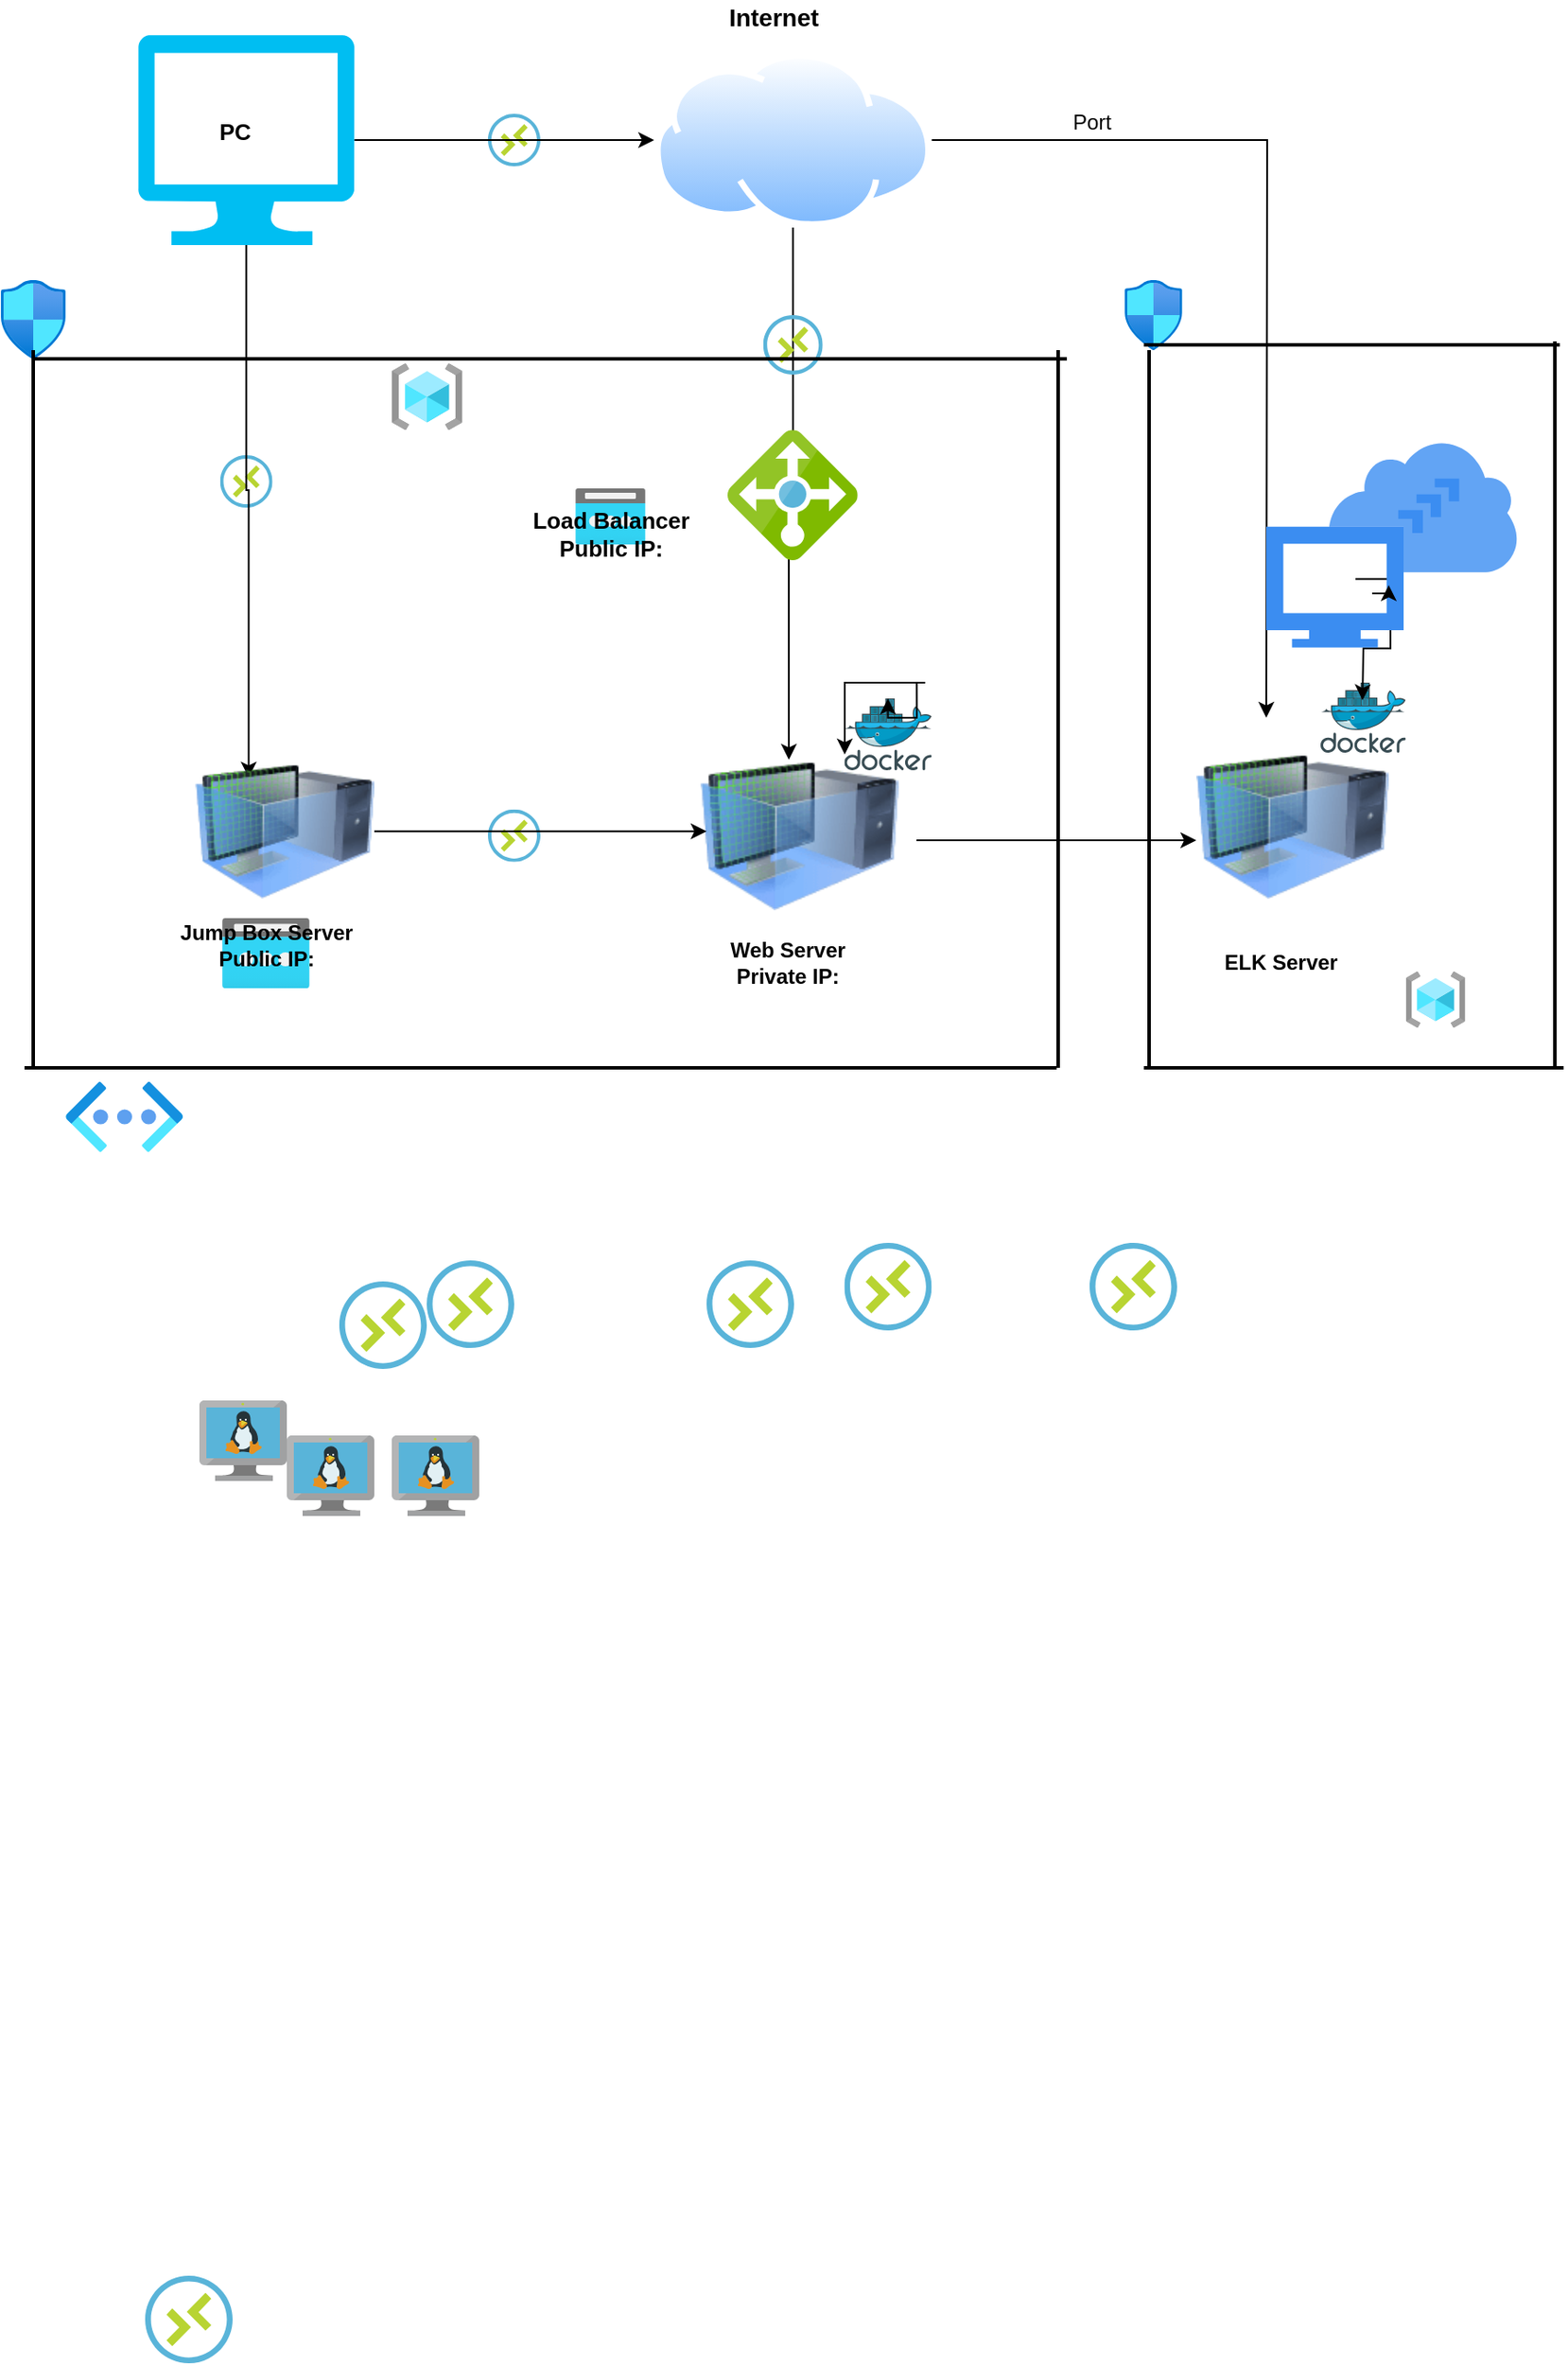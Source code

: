 <mxfile version="13.8.1" type="github">
  <diagram id="_djFatPEE--TtpkayFiW" name="Page-1">
    <mxGraphModel dx="1888" dy="1657" grid="1" gridSize="10" guides="1" tooltips="1" connect="1" arrows="1" fold="1" page="1" pageScale="1" pageWidth="850" pageHeight="1100" math="0" shadow="0">
      <root>
        <mxCell id="0" />
        <mxCell id="1" parent="0" />
        <mxCell id="9M_P33t2t9HVRRhfDuD--3" value="" style="aspect=fixed;html=1;points=[];align=center;image;fontSize=12;image=img/lib/azure2/networking/Virtual_Networks_Classic.svg;" vertex="1" parent="1">
          <mxGeometry x="-16.42" y="-182" width="67" height="40" as="geometry" />
        </mxCell>
        <mxCell id="9M_P33t2t9HVRRhfDuD--1" value="" style="aspect=fixed;html=1;points=[];align=center;image;fontSize=12;image=img/lib/azure2/networking/Public_IP_Addresses.svg;" vertex="1" parent="1">
          <mxGeometry x="275" y="-521" width="40" height="32" as="geometry" />
        </mxCell>
        <mxCell id="9M_P33t2t9HVRRhfDuD--2" value="" style="aspect=fixed;html=1;points=[];align=center;image;fontSize=12;image=img/lib/azure2/networking/Public_IP_Addresses.svg;" vertex="1" parent="1">
          <mxGeometry x="73" y="-275.45" width="50" height="40" as="geometry" />
        </mxCell>
        <mxCell id="9M_P33t2t9HVRRhfDuD--10" value="" style="aspect=fixed;html=1;points=[];align=center;image;fontSize=12;image=img/lib/mscae/VM_Linux.svg;fontFamily=Helvetica;whiteSpace=wrap;" vertex="1" parent="1">
          <mxGeometry x="60" width="50" height="46" as="geometry" />
        </mxCell>
        <mxCell id="9M_P33t2t9HVRRhfDuD--11" value="" style="aspect=fixed;html=1;points=[];align=center;image;fontSize=12;image=img/lib/mscae/VM_Linux.svg;" vertex="1" parent="1">
          <mxGeometry x="110" y="20" width="50" height="46" as="geometry" />
        </mxCell>
        <mxCell id="9M_P33t2t9HVRRhfDuD--12" value="" style="aspect=fixed;html=1;points=[];align=center;image;fontSize=12;image=img/lib/mscae/VM_Linux.svg;" vertex="1" parent="1">
          <mxGeometry x="170" y="20" width="50" height="46" as="geometry" />
        </mxCell>
        <mxCell id="9M_P33t2t9HVRRhfDuD--15" value="" style="aspect=fixed;html=1;points=[];align=center;image;fontSize=12;image=img/lib/mscae/Connections.svg;" vertex="1" parent="1">
          <mxGeometry x="71.81" y="-540" width="30" height="30" as="geometry" />
        </mxCell>
        <mxCell id="9M_P33t2t9HVRRhfDuD--16" value="" style="aspect=fixed;html=1;points=[];align=center;image;fontSize=12;image=img/lib/mscae/Connections.svg;" vertex="1" parent="1">
          <mxGeometry x="225" y="-735" width="30" height="30" as="geometry" />
        </mxCell>
        <mxCell id="9M_P33t2t9HVRRhfDuD--18" value="" style="aspect=fixed;html=1;points=[];align=center;image;fontSize=12;image=img/lib/mscae/Connections.svg;" vertex="1" parent="1">
          <mxGeometry x="350" y="-80" width="50" height="50" as="geometry" />
        </mxCell>
        <mxCell id="9M_P33t2t9HVRRhfDuD--19" value="" style="aspect=fixed;html=1;points=[];align=center;image;fontSize=12;image=img/lib/mscae/Connections.svg;" vertex="1" parent="1">
          <mxGeometry x="225" y="-337.58" width="30" height="30" as="geometry" />
        </mxCell>
        <mxCell id="9M_P33t2t9HVRRhfDuD--94" value="" style="edgeStyle=orthogonalEdgeStyle;rounded=0;orthogonalLoop=1;jettySize=auto;html=1;fontFamily=Helvetica;entryX=0.454;entryY=-0.01;entryDx=0;entryDy=0;entryPerimeter=0;exitX=0.5;exitY=1;exitDx=0;exitDy=0;" edge="1" parent="1" source="9M_P33t2t9HVRRhfDuD--37" target="9M_P33t2t9HVRRhfDuD--38">
          <mxGeometry relative="1" as="geometry" />
        </mxCell>
        <mxCell id="9M_P33t2t9HVRRhfDuD--20" value="" style="aspect=fixed;html=1;points=[];align=center;image;fontSize=12;image=img/lib/mscae/Connections.svg;" vertex="1" parent="1">
          <mxGeometry x="382.37" y="-620" width="34" height="34" as="geometry" />
        </mxCell>
        <mxCell id="9M_P33t2t9HVRRhfDuD--21" value="" style="aspect=fixed;html=1;points=[];align=center;image;fontSize=12;image=img/lib/mscae/Connections.svg;" vertex="1" parent="1">
          <mxGeometry x="428.73" y="-90" width="50" height="50" as="geometry" />
        </mxCell>
        <mxCell id="9M_P33t2t9HVRRhfDuD--22" value="" style="aspect=fixed;html=1;points=[];align=center;image;fontSize=12;image=img/lib/mscae/Connections.svg;" vertex="1" parent="1">
          <mxGeometry x="190" y="-80" width="50" height="50" as="geometry" />
        </mxCell>
        <mxCell id="9M_P33t2t9HVRRhfDuD--23" value="" style="aspect=fixed;html=1;points=[];align=center;image;fontSize=12;image=img/lib/mscae/Connections.svg;" vertex="1" parent="1">
          <mxGeometry x="140" y="-68" width="50" height="50" as="geometry" />
        </mxCell>
        <mxCell id="9M_P33t2t9HVRRhfDuD--24" value="" style="aspect=fixed;html=1;points=[];align=center;image;fontSize=12;image=img/lib/mscae/Connections.svg;" vertex="1" parent="1">
          <mxGeometry x="569" y="-90" width="50" height="50" as="geometry" />
        </mxCell>
        <mxCell id="9M_P33t2t9HVRRhfDuD--25" value="" style="aspect=fixed;html=1;points=[];align=center;image;fontSize=12;image=img/lib/mscae/Connections.svg;" vertex="1" parent="1">
          <mxGeometry x="29" y="500" width="50" height="50" as="geometry" />
        </mxCell>
        <mxCell id="9M_P33t2t9HVRRhfDuD--32" value="" style="aspect=fixed;html=1;points=[];align=center;image;fontSize=12;image=img/lib/azure2/general/Resource_Groups.svg;" vertex="1" parent="1">
          <mxGeometry x="170" y="-592.37" width="40.38" height="38" as="geometry" />
        </mxCell>
        <mxCell id="9M_P33t2t9HVRRhfDuD--33" value="" style="aspect=fixed;html=1;points=[];align=center;image;fontSize=12;image=img/lib/azure2/general/Resource_Groups.svg;strokeWidth=2;" vertex="1" parent="1">
          <mxGeometry x="749.78" y="-245" width="34" height="32" as="geometry" />
        </mxCell>
        <mxCell id="9M_P33t2t9HVRRhfDuD--34" value="" style="aspect=fixed;html=1;points=[];align=center;image;fontSize=12;image=img/lib/azure2/networking/Network_Security_Groups.svg;" vertex="1" parent="1">
          <mxGeometry x="589" y="-640" width="32.94" height="40" as="geometry" />
        </mxCell>
        <mxCell id="9M_P33t2t9HVRRhfDuD--35" value="" style="aspect=fixed;html=1;points=[];align=center;image;fontSize=12;image=img/lib/azure2/networking/Network_Security_Groups.svg;" vertex="1" parent="1">
          <mxGeometry x="-53.59" y="-640" width="37.17" height="45.13" as="geometry" />
        </mxCell>
        <mxCell id="9M_P33t2t9HVRRhfDuD--57" style="edgeStyle=orthogonalEdgeStyle;rounded=0;orthogonalLoop=1;jettySize=auto;html=1;exitX=1;exitY=0.5;exitDx=0;exitDy=0;exitPerimeter=0;entryX=0;entryY=0.5;entryDx=0;entryDy=0;fontFamily=Helvetica;" edge="1" parent="1" source="9M_P33t2t9HVRRhfDuD--36" target="9M_P33t2t9HVRRhfDuD--37">
          <mxGeometry relative="1" as="geometry">
            <Array as="points" />
          </mxGeometry>
        </mxCell>
        <mxCell id="9M_P33t2t9HVRRhfDuD--60" style="edgeStyle=orthogonalEdgeStyle;rounded=0;orthogonalLoop=1;jettySize=auto;html=1;entryX=0.298;entryY=0.222;entryDx=0;entryDy=0;entryPerimeter=0;fontFamily=Helvetica;" edge="1" parent="1" source="9M_P33t2t9HVRRhfDuD--36" target="9M_P33t2t9HVRRhfDuD--40">
          <mxGeometry relative="1" as="geometry">
            <Array as="points">
              <mxPoint x="87" y="-520" />
              <mxPoint x="88" y="-520" />
            </Array>
          </mxGeometry>
        </mxCell>
        <mxCell id="9M_P33t2t9HVRRhfDuD--36" value="" style="verticalLabelPosition=bottom;html=1;verticalAlign=top;align=center;strokeColor=none;fillColor=#00BEF2;shape=mxgraph.azure.computer;pointerEvents=1;fontFamily=Helvetica;" vertex="1" parent="1">
          <mxGeometry x="25" y="-780" width="123.62" height="120" as="geometry" />
        </mxCell>
        <mxCell id="9M_P33t2t9HVRRhfDuD--124" style="edgeStyle=orthogonalEdgeStyle;rounded=0;orthogonalLoop=1;jettySize=auto;html=1;fontFamily=Helvetica;" edge="1" parent="1" source="9M_P33t2t9HVRRhfDuD--37">
          <mxGeometry relative="1" as="geometry">
            <mxPoint x="670" y="-390" as="targetPoint" />
          </mxGeometry>
        </mxCell>
        <mxCell id="9M_P33t2t9HVRRhfDuD--37" value="" style="aspect=fixed;perimeter=ellipsePerimeter;html=1;align=center;shadow=0;dashed=0;spacingTop=3;image;image=img/lib/active_directory/internet_cloud.svg;fontFamily=Helvetica;" vertex="1" parent="1">
          <mxGeometry x="320" y="-770" width="158.73" height="100" as="geometry" />
        </mxCell>
        <mxCell id="9M_P33t2t9HVRRhfDuD--38" value="" style="image;html=1;image=img/lib/clip_art/computers/Virtual_Machine_128x128.png;fontFamily=Helvetica;direction=east;" vertex="1" parent="1">
          <mxGeometry x="336.37" y="-365.15" width="133.63" height="85.15" as="geometry" />
        </mxCell>
        <mxCell id="9M_P33t2t9HVRRhfDuD--39" value="" style="shape=image;html=1;verticalAlign=top;verticalLabelPosition=bottom;labelBackgroundColor=#ffffff;imageAspect=0;aspect=fixed;image=https://cdn3.iconfinder.com/data/icons/logos-brands-3/24/logo_brand_brands_logos_linux-128.png;fontFamily=Helvetica;" vertex="1" parent="1">
          <mxGeometry x="379.37" y="-336.58" width="34" height="34" as="geometry" />
        </mxCell>
        <mxCell id="9M_P33t2t9HVRRhfDuD--80" style="edgeStyle=orthogonalEdgeStyle;rounded=0;orthogonalLoop=1;jettySize=auto;html=1;entryX=0.102;entryY=0.47;entryDx=0;entryDy=0;entryPerimeter=0;fontFamily=Helvetica;" edge="1" parent="1" source="9M_P33t2t9HVRRhfDuD--40" target="9M_P33t2t9HVRRhfDuD--38">
          <mxGeometry relative="1" as="geometry" />
        </mxCell>
        <mxCell id="9M_P33t2t9HVRRhfDuD--40" value="" style="image;html=1;image=img/lib/clip_art/computers/Virtual_Machine_128x128.png;fontFamily=Helvetica;" vertex="1" parent="1">
          <mxGeometry x="57.71" y="-380.3" width="102.29" height="110.3" as="geometry" />
        </mxCell>
        <mxCell id="9M_P33t2t9HVRRhfDuD--41" value="" style="image;html=1;image=img/lib/clip_art/computers/Virtual_Machine_128x128.png;fontFamily=Helvetica;" vertex="1" parent="1">
          <mxGeometry x="630" y="-380.3" width="110" height="104.85" as="geometry" />
        </mxCell>
        <mxCell id="9M_P33t2t9HVRRhfDuD--42" value="" style="shape=image;html=1;verticalAlign=top;verticalLabelPosition=bottom;labelBackgroundColor=#ffffff;imageAspect=0;aspect=fixed;image=https://cdn3.iconfinder.com/data/icons/logos-brands-3/24/logo_brand_brands_logos_linux-128.png;fontFamily=Helvetica;" vertex="1" parent="1">
          <mxGeometry x="660" y="-342.58" width="40" height="40" as="geometry" />
        </mxCell>
        <mxCell id="9M_P33t2t9HVRRhfDuD--44" value="" style="aspect=fixed;html=1;points=[];align=center;image;fontSize=12;image=img/lib/mscae/Docker.svg;" vertex="1" parent="1">
          <mxGeometry x="428.73" y="-401" width="50" height="41" as="geometry" />
        </mxCell>
        <mxCell id="9M_P33t2t9HVRRhfDuD--45" value="" style="aspect=fixed;html=1;points=[];align=center;image;fontSize=12;image=img/lib/mscae/Docker.svg;" vertex="1" parent="1">
          <mxGeometry x="701" y="-410" width="48.78" height="40" as="geometry" />
        </mxCell>
        <mxCell id="9M_P33t2t9HVRRhfDuD--46" value="" style="shape=image;html=1;verticalAlign=top;verticalLabelPosition=bottom;labelBackgroundColor=#ffffff;imageAspect=0;aspect=fixed;image=https://cdn4.iconfinder.com/data/icons/logos-brands-5/24/elasticsearch-128.png;fontFamily=Helvetica;" vertex="1" parent="1">
          <mxGeometry x="680" y="-479.3" width="20" height="20" as="geometry" />
        </mxCell>
        <mxCell id="9M_P33t2t9HVRRhfDuD--86" value="" style="edgeStyle=orthogonalEdgeStyle;rounded=0;orthogonalLoop=1;jettySize=auto;html=1;fontFamily=Helvetica;" edge="1" parent="1" source="9M_P33t2t9HVRRhfDuD--48">
          <mxGeometry relative="1" as="geometry">
            <mxPoint x="725" y="-400" as="targetPoint" />
          </mxGeometry>
        </mxCell>
        <mxCell id="9M_P33t2t9HVRRhfDuD--48" value="" style="shape=image;html=1;verticalAlign=top;verticalLabelPosition=bottom;labelBackgroundColor=#ffffff;imageAspect=0;aspect=fixed;image=https://cdn4.iconfinder.com/data/icons/logos-brands-5/24/logstash-128.png;fontFamily=Helvetica;" vertex="1" parent="1">
          <mxGeometry x="701" y="-479.3" width="20" height="20" as="geometry" />
        </mxCell>
        <mxCell id="9M_P33t2t9HVRRhfDuD--49" value="" style="shape=image;html=1;verticalAlign=top;verticalLabelPosition=bottom;labelBackgroundColor=#ffffff;imageAspect=0;aspect=fixed;image=https://cdn4.iconfinder.com/data/icons/logos-brands-5/24/kibana-128.png;fontFamily=Helvetica;" vertex="1" parent="1">
          <mxGeometry x="721" y="-480" width="19" height="19" as="geometry" />
        </mxCell>
        <mxCell id="9M_P33t2t9HVRRhfDuD--61" style="edgeStyle=orthogonalEdgeStyle;rounded=0;orthogonalLoop=1;jettySize=auto;html=1;exitX=0.5;exitY=1;exitDx=0;exitDy=0;fontFamily=Helvetica;entryX=0.005;entryY=0.78;entryDx=0;entryDy=0;entryPerimeter=0;" edge="1" parent="1" source="9M_P33t2t9HVRRhfDuD--51" target="9M_P33t2t9HVRRhfDuD--44">
          <mxGeometry relative="1" as="geometry">
            <mxPoint x="475" y="-360" as="targetPoint" />
            <Array as="points">
              <mxPoint x="475" y="-410" />
              <mxPoint x="430" y="-410" />
            </Array>
          </mxGeometry>
        </mxCell>
        <mxCell id="9M_P33t2t9HVRRhfDuD--74" style="edgeStyle=orthogonalEdgeStyle;rounded=0;orthogonalLoop=1;jettySize=auto;html=1;exitX=0.5;exitY=1;exitDx=0;exitDy=0;fontFamily=Helvetica;" edge="1" parent="1" source="9M_P33t2t9HVRRhfDuD--51" target="9M_P33t2t9HVRRhfDuD--44">
          <mxGeometry relative="1" as="geometry" />
        </mxCell>
        <mxCell id="9M_P33t2t9HVRRhfDuD--51" value="" style="shape=image;html=1;verticalAlign=top;verticalLabelPosition=bottom;labelBackgroundColor=#ffffff;imageAspect=0;aspect=fixed;image=https://cdn0.iconfinder.com/data/icons/web-development-79/32/development_globe_sphere-128.png;fontFamily=Helvetica;" vertex="1" parent="1">
          <mxGeometry x="445.5" y="-459.3" width="49.3" height="49.3" as="geometry" />
        </mxCell>
        <mxCell id="9M_P33t2t9HVRRhfDuD--54" value="" style="html=1;aspect=fixed;strokeColor=none;shadow=0;align=center;verticalAlign=top;fillColor=#3B8DF1;shape=mxgraph.gcp2.internet_connection;fontFamily=Helvetica;" vertex="1" parent="1">
          <mxGeometry x="670" y="-550" width="144.39" height="119.85" as="geometry" />
        </mxCell>
        <mxCell id="9M_P33t2t9HVRRhfDuD--63" value="&lt;font style=&quot;font-size: 14px&quot;&gt;&lt;b&gt;Internet&lt;/b&gt;&lt;/font&gt;" style="text;html=1;resizable=0;autosize=1;align=center;verticalAlign=middle;points=[];fillColor=none;strokeColor=none;rounded=0;fontFamily=Helvetica;" vertex="1" parent="1">
          <mxGeometry x="353.37" y="-800" width="70" height="20" as="geometry" />
        </mxCell>
        <mxCell id="9M_P33t2t9HVRRhfDuD--64" value="&lt;font style=&quot;font-size: 13px&quot;&gt;&lt;b&gt;PC &lt;/b&gt;&lt;/font&gt;" style="text;html=1;resizable=0;autosize=1;align=center;verticalAlign=middle;points=[];fillColor=none;strokeColor=none;rounded=0;fontFamily=Helvetica;" vertex="1" parent="1">
          <mxGeometry x="65" y="-735" width="30" height="20" as="geometry" />
        </mxCell>
        <mxCell id="9M_P33t2t9HVRRhfDuD--66" value="&lt;div style=&quot;font-size: 13px&quot;&gt;&lt;font style=&quot;font-size: 13px&quot;&gt;Load Balancer &lt;br&gt;&lt;/font&gt;&lt;/div&gt;&lt;div style=&quot;font-size: 13px&quot;&gt;&lt;font style=&quot;font-size: 13px&quot;&gt;Public IP: &lt;/font&gt;&lt;br&gt;&lt;/div&gt;" style="text;html=1;resizable=0;autosize=1;align=center;verticalAlign=middle;points=[];fillColor=none;strokeColor=none;rounded=0;fontFamily=Helvetica;fontStyle=1" vertex="1" parent="1">
          <mxGeometry x="240" y="-510" width="110" height="30" as="geometry" />
        </mxCell>
        <mxCell id="9M_P33t2t9HVRRhfDuD--69" style="edgeStyle=orthogonalEdgeStyle;rounded=0;orthogonalLoop=1;jettySize=auto;html=1;exitX=0.5;exitY=1;exitDx=0;exitDy=0;entryX=1;entryY=0.75;entryDx=0;entryDy=0;fontFamily=Helvetica;" edge="1" parent="1" source="9M_P33t2t9HVRRhfDuD--49" target="9M_P33t2t9HVRRhfDuD--49">
          <mxGeometry relative="1" as="geometry" />
        </mxCell>
        <mxCell id="9M_P33t2t9HVRRhfDuD--75" value="&lt;div&gt;&lt;b&gt;Jump Box Server&lt;/b&gt;&lt;/div&gt;&lt;div&gt;&lt;b&gt;Public IP:&lt;br&gt;&lt;/b&gt;&lt;/div&gt;" style="text;html=1;resizable=0;autosize=1;align=center;verticalAlign=middle;points=[];fillColor=none;strokeColor=none;rounded=0;fontFamily=Helvetica;" vertex="1" parent="1">
          <mxGeometry x="43" y="-275" width="110" height="30" as="geometry" />
        </mxCell>
        <mxCell id="9M_P33t2t9HVRRhfDuD--76" value="&lt;div&gt;&lt;b&gt;Web Server&lt;br&gt;&lt;/b&gt;&lt;/div&gt;&lt;div&gt;&lt;b&gt;Private IP: &lt;/b&gt;&lt;br&gt;&lt;/div&gt;" style="text;html=1;resizable=0;autosize=1;align=center;verticalAlign=middle;points=[];fillColor=none;strokeColor=none;rounded=0;fontFamily=Helvetica;" vertex="1" parent="1">
          <mxGeometry x="356.37" y="-265" width="80" height="30" as="geometry" />
        </mxCell>
        <mxCell id="9M_P33t2t9HVRRhfDuD--77" value="&lt;b&gt;ELK Server&lt;br&gt;&lt;/b&gt;" style="text;html=1;resizable=0;autosize=1;align=center;verticalAlign=middle;points=[];fillColor=none;strokeColor=none;rounded=0;fontFamily=Helvetica;" vertex="1" parent="1">
          <mxGeometry x="637.8" y="-260" width="80" height="20" as="geometry" />
        </mxCell>
        <mxCell id="9M_P33t2t9HVRRhfDuD--90" value="" style="shape=image;html=1;verticalAlign=top;verticalLabelPosition=bottom;labelBackgroundColor=#ffffff;imageAspect=0;aspect=fixed;image=https://cdn3.iconfinder.com/data/icons/logos-brands-3/24/logo_brand_brands_logos_linux-128.png;fontFamily=Helvetica;" vertex="1" parent="1">
          <mxGeometry x="89" y="-342.58" width="34" height="34" as="geometry" />
        </mxCell>
        <mxCell id="9M_P33t2t9HVRRhfDuD--14" value="" style="aspect=fixed;html=1;points=[];align=center;image;fontSize=12;image=img/lib/mscae/Load_Balancer_feature.svg;" vertex="1" parent="1">
          <mxGeometry x="362" y="-554.37" width="74.37" height="74.37" as="geometry" />
        </mxCell>
        <mxCell id="9M_P33t2t9HVRRhfDuD--104" value="" style="line;strokeWidth=2;direction=south;html=1;labelBackgroundColor=#4D9900;fontFamily=Helvetica;" vertex="1" parent="1">
          <mxGeometry x="546" y="-495" width="10" height="305" as="geometry" />
        </mxCell>
        <mxCell id="9M_P33t2t9HVRRhfDuD--107" value="" style="line;strokeWidth=2;html=1;labelBackgroundColor=#4D9900;fontFamily=Helvetica;" vertex="1" parent="1">
          <mxGeometry x="390.15" y="-195" width="160" height="10" as="geometry" />
        </mxCell>
        <mxCell id="9M_P33t2t9HVRRhfDuD--110" value="" style="line;strokeWidth=2;direction=south;html=1;labelBackgroundColor=#4D9900;fontFamily=Helvetica;" vertex="1" parent="1">
          <mxGeometry x="546" y="-600" width="10" height="120" as="geometry" />
        </mxCell>
        <mxCell id="9M_P33t2t9HVRRhfDuD--111" value="" style="line;strokeWidth=2;direction=south;html=1;labelBackgroundColor=#4D9900;fontFamily=Helvetica;" vertex="1" parent="1">
          <mxGeometry x="-40" y="-600" width="10" height="185" as="geometry" />
        </mxCell>
        <mxCell id="9M_P33t2t9HVRRhfDuD--112" value="" style="line;strokeWidth=2;direction=south;html=1;labelBackgroundColor=#4D9900;fontFamily=Helvetica;" vertex="1" parent="1">
          <mxGeometry x="-40" y="-430" width="10" height="240" as="geometry" />
        </mxCell>
        <mxCell id="9M_P33t2t9HVRRhfDuD--113" value="" style="line;strokeWidth=2;html=1;labelBackgroundColor=#4D9900;fontFamily=Helvetica;" vertex="1" parent="1">
          <mxGeometry x="-40" y="-195" width="440" height="10" as="geometry" />
        </mxCell>
        <mxCell id="9M_P33t2t9HVRRhfDuD--114" value="" style="line;strokeWidth=2;html=1;labelBackgroundColor=#4D9900;fontFamily=Helvetica;" vertex="1" parent="1">
          <mxGeometry x="-34" y="-600" width="590" height="10" as="geometry" />
        </mxCell>
        <mxCell id="9M_P33t2t9HVRRhfDuD--115" value="" style="line;strokeWidth=2;html=1;labelBackgroundColor=#4D9900;fontFamily=Helvetica;" vertex="1" parent="1">
          <mxGeometry x="600" y="-195" width="240" height="10" as="geometry" />
        </mxCell>
        <mxCell id="9M_P33t2t9HVRRhfDuD--116" value="" style="line;strokeWidth=2;direction=south;html=1;labelBackgroundColor=#4D9900;fontFamily=Helvetica;" vertex="1" parent="1">
          <mxGeometry x="598" y="-360" width="10" height="170" as="geometry" />
        </mxCell>
        <mxCell id="9M_P33t2t9HVRRhfDuD--117" style="edgeStyle=orthogonalEdgeStyle;rounded=0;orthogonalLoop=1;jettySize=auto;html=1;fontFamily=Helvetica;" edge="1" parent="1" source="9M_P33t2t9HVRRhfDuD--38" target="9M_P33t2t9HVRRhfDuD--41">
          <mxGeometry relative="1" as="geometry">
            <mxPoint x="470" y="-322.528" as="sourcePoint" />
            <mxPoint x="640.01" y="-322.528" as="targetPoint" />
            <Array as="points">
              <mxPoint x="520" y="-320" />
              <mxPoint x="520" y="-320" />
            </Array>
          </mxGeometry>
        </mxCell>
        <mxCell id="9M_P33t2t9HVRRhfDuD--118" value="" style="line;strokeWidth=2;direction=south;html=1;labelBackgroundColor=#4D9900;fontFamily=Helvetica;" vertex="1" parent="1">
          <mxGeometry x="598" y="-600" width="10" height="250" as="geometry" />
        </mxCell>
        <mxCell id="9M_P33t2t9HVRRhfDuD--119" value="" style="line;strokeWidth=2;rotatable=0;dashed=0;labelPosition=right;align=left;verticalAlign=middle;spacingTop=0;spacingLeft=6;points=[];portConstraint=eastwest;labelBackgroundColor=#4D9900;fontFamily=Helvetica;" vertex="1" parent="1">
          <mxGeometry x="600" y="-608" width="60" height="10" as="geometry" />
        </mxCell>
        <mxCell id="9M_P33t2t9HVRRhfDuD--120" value="" style="line;strokeWidth=2;html=1;labelBackgroundColor=#4D9900;fontFamily=Helvetica;" vertex="1" parent="1">
          <mxGeometry x="660" y="-608" width="177.8" height="10" as="geometry" />
        </mxCell>
        <mxCell id="9M_P33t2t9HVRRhfDuD--122" value="" style="line;strokeWidth=2;direction=south;html=1;labelBackgroundColor=#4D9900;fontFamily=Helvetica;" vertex="1" parent="1">
          <mxGeometry x="830" y="-605" width="10" height="415" as="geometry" />
        </mxCell>
        <mxCell id="9M_P33t2t9HVRRhfDuD--125" value="Port" style="text;html=1;align=center;verticalAlign=middle;resizable=0;points=[];autosize=1;fontFamily=Helvetica;" vertex="1" parent="1">
          <mxGeometry x="550" y="-740" width="40" height="20" as="geometry" />
        </mxCell>
      </root>
    </mxGraphModel>
  </diagram>
</mxfile>
